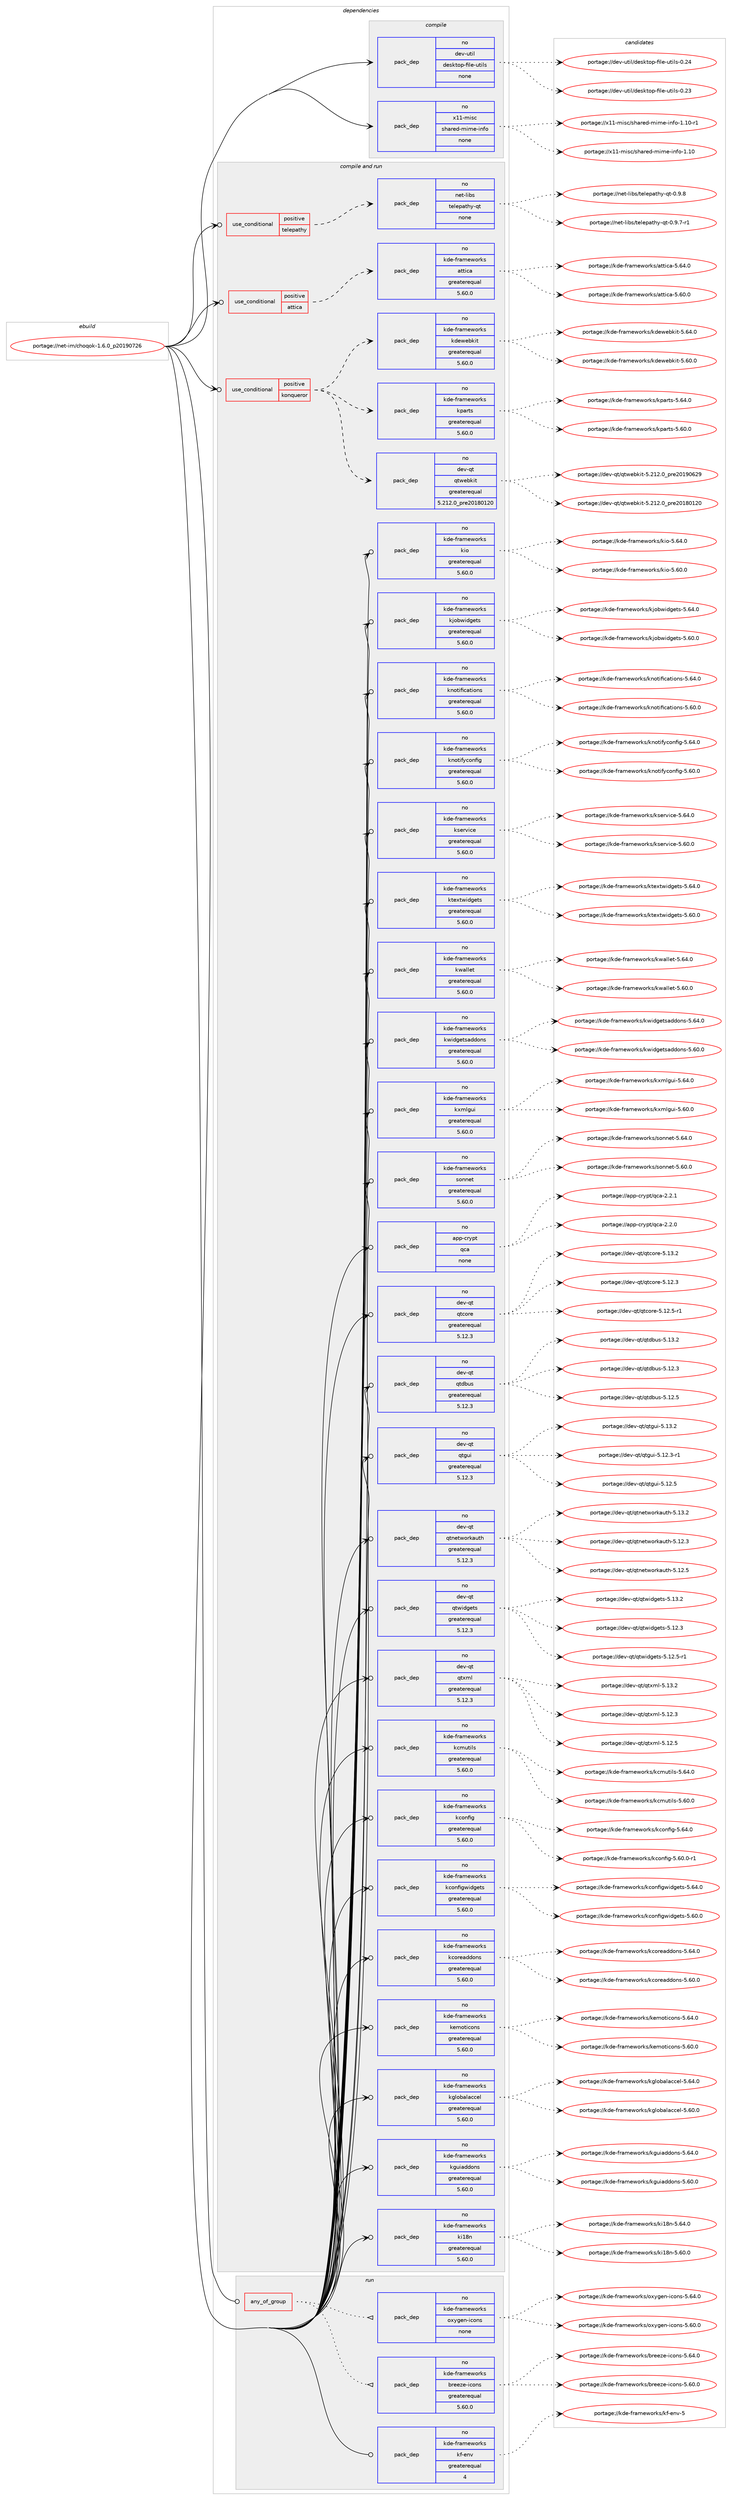 digraph prolog {

# *************
# Graph options
# *************

newrank=true;
concentrate=true;
compound=true;
graph [rankdir=LR,fontname=Helvetica,fontsize=10,ranksep=1.5];#, ranksep=2.5, nodesep=0.2];
edge  [arrowhead=vee];
node  [fontname=Helvetica,fontsize=10];

# **********
# The ebuild
# **********

subgraph cluster_leftcol {
color=gray;
rank=same;
label=<<i>ebuild</i>>;
id [label="portage://net-im/choqok-1.6.0_p20190726", color=red, width=4, href="../net-im/choqok-1.6.0_p20190726.svg"];
}

# ****************
# The dependencies
# ****************

subgraph cluster_midcol {
color=gray;
label=<<i>dependencies</i>>;
subgraph cluster_compile {
fillcolor="#eeeeee";
style=filled;
label=<<i>compile</i>>;
subgraph pack260062 {
dependency354614 [label=<<TABLE BORDER="0" CELLBORDER="1" CELLSPACING="0" CELLPADDING="4" WIDTH="220"><TR><TD ROWSPAN="6" CELLPADDING="30">pack_dep</TD></TR><TR><TD WIDTH="110">no</TD></TR><TR><TD>dev-util</TD></TR><TR><TD>desktop-file-utils</TD></TR><TR><TD>none</TD></TR><TR><TD></TD></TR></TABLE>>, shape=none, color=blue];
}
id:e -> dependency354614:w [weight=20,style="solid",arrowhead="vee"];
subgraph pack260063 {
dependency354615 [label=<<TABLE BORDER="0" CELLBORDER="1" CELLSPACING="0" CELLPADDING="4" WIDTH="220"><TR><TD ROWSPAN="6" CELLPADDING="30">pack_dep</TD></TR><TR><TD WIDTH="110">no</TD></TR><TR><TD>x11-misc</TD></TR><TR><TD>shared-mime-info</TD></TR><TR><TD>none</TD></TR><TR><TD></TD></TR></TABLE>>, shape=none, color=blue];
}
id:e -> dependency354615:w [weight=20,style="solid",arrowhead="vee"];
}
subgraph cluster_compileandrun {
fillcolor="#eeeeee";
style=filled;
label=<<i>compile and run</i>>;
subgraph cond88687 {
dependency354616 [label=<<TABLE BORDER="0" CELLBORDER="1" CELLSPACING="0" CELLPADDING="4"><TR><TD ROWSPAN="3" CELLPADDING="10">use_conditional</TD></TR><TR><TD>positive</TD></TR><TR><TD>attica</TD></TR></TABLE>>, shape=none, color=red];
subgraph pack260064 {
dependency354617 [label=<<TABLE BORDER="0" CELLBORDER="1" CELLSPACING="0" CELLPADDING="4" WIDTH="220"><TR><TD ROWSPAN="6" CELLPADDING="30">pack_dep</TD></TR><TR><TD WIDTH="110">no</TD></TR><TR><TD>kde-frameworks</TD></TR><TR><TD>attica</TD></TR><TR><TD>greaterequal</TD></TR><TR><TD>5.60.0</TD></TR></TABLE>>, shape=none, color=blue];
}
dependency354616:e -> dependency354617:w [weight=20,style="dashed",arrowhead="vee"];
}
id:e -> dependency354616:w [weight=20,style="solid",arrowhead="odotvee"];
subgraph cond88688 {
dependency354618 [label=<<TABLE BORDER="0" CELLBORDER="1" CELLSPACING="0" CELLPADDING="4"><TR><TD ROWSPAN="3" CELLPADDING="10">use_conditional</TD></TR><TR><TD>positive</TD></TR><TR><TD>konqueror</TD></TR></TABLE>>, shape=none, color=red];
subgraph pack260065 {
dependency354619 [label=<<TABLE BORDER="0" CELLBORDER="1" CELLSPACING="0" CELLPADDING="4" WIDTH="220"><TR><TD ROWSPAN="6" CELLPADDING="30">pack_dep</TD></TR><TR><TD WIDTH="110">no</TD></TR><TR><TD>kde-frameworks</TD></TR><TR><TD>kparts</TD></TR><TR><TD>greaterequal</TD></TR><TR><TD>5.60.0</TD></TR></TABLE>>, shape=none, color=blue];
}
dependency354618:e -> dependency354619:w [weight=20,style="dashed",arrowhead="vee"];
subgraph pack260066 {
dependency354620 [label=<<TABLE BORDER="0" CELLBORDER="1" CELLSPACING="0" CELLPADDING="4" WIDTH="220"><TR><TD ROWSPAN="6" CELLPADDING="30">pack_dep</TD></TR><TR><TD WIDTH="110">no</TD></TR><TR><TD>kde-frameworks</TD></TR><TR><TD>kdewebkit</TD></TR><TR><TD>greaterequal</TD></TR><TR><TD>5.60.0</TD></TR></TABLE>>, shape=none, color=blue];
}
dependency354618:e -> dependency354620:w [weight=20,style="dashed",arrowhead="vee"];
subgraph pack260067 {
dependency354621 [label=<<TABLE BORDER="0" CELLBORDER="1" CELLSPACING="0" CELLPADDING="4" WIDTH="220"><TR><TD ROWSPAN="6" CELLPADDING="30">pack_dep</TD></TR><TR><TD WIDTH="110">no</TD></TR><TR><TD>dev-qt</TD></TR><TR><TD>qtwebkit</TD></TR><TR><TD>greaterequal</TD></TR><TR><TD>5.212.0_pre20180120</TD></TR></TABLE>>, shape=none, color=blue];
}
dependency354618:e -> dependency354621:w [weight=20,style="dashed",arrowhead="vee"];
}
id:e -> dependency354618:w [weight=20,style="solid",arrowhead="odotvee"];
subgraph cond88689 {
dependency354622 [label=<<TABLE BORDER="0" CELLBORDER="1" CELLSPACING="0" CELLPADDING="4"><TR><TD ROWSPAN="3" CELLPADDING="10">use_conditional</TD></TR><TR><TD>positive</TD></TR><TR><TD>telepathy</TD></TR></TABLE>>, shape=none, color=red];
subgraph pack260068 {
dependency354623 [label=<<TABLE BORDER="0" CELLBORDER="1" CELLSPACING="0" CELLPADDING="4" WIDTH="220"><TR><TD ROWSPAN="6" CELLPADDING="30">pack_dep</TD></TR><TR><TD WIDTH="110">no</TD></TR><TR><TD>net-libs</TD></TR><TR><TD>telepathy-qt</TD></TR><TR><TD>none</TD></TR><TR><TD></TD></TR></TABLE>>, shape=none, color=blue];
}
dependency354622:e -> dependency354623:w [weight=20,style="dashed",arrowhead="vee"];
}
id:e -> dependency354622:w [weight=20,style="solid",arrowhead="odotvee"];
subgraph pack260069 {
dependency354624 [label=<<TABLE BORDER="0" CELLBORDER="1" CELLSPACING="0" CELLPADDING="4" WIDTH="220"><TR><TD ROWSPAN="6" CELLPADDING="30">pack_dep</TD></TR><TR><TD WIDTH="110">no</TD></TR><TR><TD>app-crypt</TD></TR><TR><TD>qca</TD></TR><TR><TD>none</TD></TR><TR><TD></TD></TR></TABLE>>, shape=none, color=blue];
}
id:e -> dependency354624:w [weight=20,style="solid",arrowhead="odotvee"];
subgraph pack260070 {
dependency354625 [label=<<TABLE BORDER="0" CELLBORDER="1" CELLSPACING="0" CELLPADDING="4" WIDTH="220"><TR><TD ROWSPAN="6" CELLPADDING="30">pack_dep</TD></TR><TR><TD WIDTH="110">no</TD></TR><TR><TD>dev-qt</TD></TR><TR><TD>qtcore</TD></TR><TR><TD>greaterequal</TD></TR><TR><TD>5.12.3</TD></TR></TABLE>>, shape=none, color=blue];
}
id:e -> dependency354625:w [weight=20,style="solid",arrowhead="odotvee"];
subgraph pack260071 {
dependency354626 [label=<<TABLE BORDER="0" CELLBORDER="1" CELLSPACING="0" CELLPADDING="4" WIDTH="220"><TR><TD ROWSPAN="6" CELLPADDING="30">pack_dep</TD></TR><TR><TD WIDTH="110">no</TD></TR><TR><TD>dev-qt</TD></TR><TR><TD>qtdbus</TD></TR><TR><TD>greaterequal</TD></TR><TR><TD>5.12.3</TD></TR></TABLE>>, shape=none, color=blue];
}
id:e -> dependency354626:w [weight=20,style="solid",arrowhead="odotvee"];
subgraph pack260072 {
dependency354627 [label=<<TABLE BORDER="0" CELLBORDER="1" CELLSPACING="0" CELLPADDING="4" WIDTH="220"><TR><TD ROWSPAN="6" CELLPADDING="30">pack_dep</TD></TR><TR><TD WIDTH="110">no</TD></TR><TR><TD>dev-qt</TD></TR><TR><TD>qtgui</TD></TR><TR><TD>greaterequal</TD></TR><TR><TD>5.12.3</TD></TR></TABLE>>, shape=none, color=blue];
}
id:e -> dependency354627:w [weight=20,style="solid",arrowhead="odotvee"];
subgraph pack260073 {
dependency354628 [label=<<TABLE BORDER="0" CELLBORDER="1" CELLSPACING="0" CELLPADDING="4" WIDTH="220"><TR><TD ROWSPAN="6" CELLPADDING="30">pack_dep</TD></TR><TR><TD WIDTH="110">no</TD></TR><TR><TD>dev-qt</TD></TR><TR><TD>qtnetworkauth</TD></TR><TR><TD>greaterequal</TD></TR><TR><TD>5.12.3</TD></TR></TABLE>>, shape=none, color=blue];
}
id:e -> dependency354628:w [weight=20,style="solid",arrowhead="odotvee"];
subgraph pack260074 {
dependency354629 [label=<<TABLE BORDER="0" CELLBORDER="1" CELLSPACING="0" CELLPADDING="4" WIDTH="220"><TR><TD ROWSPAN="6" CELLPADDING="30">pack_dep</TD></TR><TR><TD WIDTH="110">no</TD></TR><TR><TD>dev-qt</TD></TR><TR><TD>qtwidgets</TD></TR><TR><TD>greaterequal</TD></TR><TR><TD>5.12.3</TD></TR></TABLE>>, shape=none, color=blue];
}
id:e -> dependency354629:w [weight=20,style="solid",arrowhead="odotvee"];
subgraph pack260075 {
dependency354630 [label=<<TABLE BORDER="0" CELLBORDER="1" CELLSPACING="0" CELLPADDING="4" WIDTH="220"><TR><TD ROWSPAN="6" CELLPADDING="30">pack_dep</TD></TR><TR><TD WIDTH="110">no</TD></TR><TR><TD>dev-qt</TD></TR><TR><TD>qtxml</TD></TR><TR><TD>greaterequal</TD></TR><TR><TD>5.12.3</TD></TR></TABLE>>, shape=none, color=blue];
}
id:e -> dependency354630:w [weight=20,style="solid",arrowhead="odotvee"];
subgraph pack260076 {
dependency354631 [label=<<TABLE BORDER="0" CELLBORDER="1" CELLSPACING="0" CELLPADDING="4" WIDTH="220"><TR><TD ROWSPAN="6" CELLPADDING="30">pack_dep</TD></TR><TR><TD WIDTH="110">no</TD></TR><TR><TD>kde-frameworks</TD></TR><TR><TD>kcmutils</TD></TR><TR><TD>greaterequal</TD></TR><TR><TD>5.60.0</TD></TR></TABLE>>, shape=none, color=blue];
}
id:e -> dependency354631:w [weight=20,style="solid",arrowhead="odotvee"];
subgraph pack260077 {
dependency354632 [label=<<TABLE BORDER="0" CELLBORDER="1" CELLSPACING="0" CELLPADDING="4" WIDTH="220"><TR><TD ROWSPAN="6" CELLPADDING="30">pack_dep</TD></TR><TR><TD WIDTH="110">no</TD></TR><TR><TD>kde-frameworks</TD></TR><TR><TD>kconfig</TD></TR><TR><TD>greaterequal</TD></TR><TR><TD>5.60.0</TD></TR></TABLE>>, shape=none, color=blue];
}
id:e -> dependency354632:w [weight=20,style="solid",arrowhead="odotvee"];
subgraph pack260078 {
dependency354633 [label=<<TABLE BORDER="0" CELLBORDER="1" CELLSPACING="0" CELLPADDING="4" WIDTH="220"><TR><TD ROWSPAN="6" CELLPADDING="30">pack_dep</TD></TR><TR><TD WIDTH="110">no</TD></TR><TR><TD>kde-frameworks</TD></TR><TR><TD>kconfigwidgets</TD></TR><TR><TD>greaterequal</TD></TR><TR><TD>5.60.0</TD></TR></TABLE>>, shape=none, color=blue];
}
id:e -> dependency354633:w [weight=20,style="solid",arrowhead="odotvee"];
subgraph pack260079 {
dependency354634 [label=<<TABLE BORDER="0" CELLBORDER="1" CELLSPACING="0" CELLPADDING="4" WIDTH="220"><TR><TD ROWSPAN="6" CELLPADDING="30">pack_dep</TD></TR><TR><TD WIDTH="110">no</TD></TR><TR><TD>kde-frameworks</TD></TR><TR><TD>kcoreaddons</TD></TR><TR><TD>greaterequal</TD></TR><TR><TD>5.60.0</TD></TR></TABLE>>, shape=none, color=blue];
}
id:e -> dependency354634:w [weight=20,style="solid",arrowhead="odotvee"];
subgraph pack260080 {
dependency354635 [label=<<TABLE BORDER="0" CELLBORDER="1" CELLSPACING="0" CELLPADDING="4" WIDTH="220"><TR><TD ROWSPAN="6" CELLPADDING="30">pack_dep</TD></TR><TR><TD WIDTH="110">no</TD></TR><TR><TD>kde-frameworks</TD></TR><TR><TD>kemoticons</TD></TR><TR><TD>greaterequal</TD></TR><TR><TD>5.60.0</TD></TR></TABLE>>, shape=none, color=blue];
}
id:e -> dependency354635:w [weight=20,style="solid",arrowhead="odotvee"];
subgraph pack260081 {
dependency354636 [label=<<TABLE BORDER="0" CELLBORDER="1" CELLSPACING="0" CELLPADDING="4" WIDTH="220"><TR><TD ROWSPAN="6" CELLPADDING="30">pack_dep</TD></TR><TR><TD WIDTH="110">no</TD></TR><TR><TD>kde-frameworks</TD></TR><TR><TD>kglobalaccel</TD></TR><TR><TD>greaterequal</TD></TR><TR><TD>5.60.0</TD></TR></TABLE>>, shape=none, color=blue];
}
id:e -> dependency354636:w [weight=20,style="solid",arrowhead="odotvee"];
subgraph pack260082 {
dependency354637 [label=<<TABLE BORDER="0" CELLBORDER="1" CELLSPACING="0" CELLPADDING="4" WIDTH="220"><TR><TD ROWSPAN="6" CELLPADDING="30">pack_dep</TD></TR><TR><TD WIDTH="110">no</TD></TR><TR><TD>kde-frameworks</TD></TR><TR><TD>kguiaddons</TD></TR><TR><TD>greaterequal</TD></TR><TR><TD>5.60.0</TD></TR></TABLE>>, shape=none, color=blue];
}
id:e -> dependency354637:w [weight=20,style="solid",arrowhead="odotvee"];
subgraph pack260083 {
dependency354638 [label=<<TABLE BORDER="0" CELLBORDER="1" CELLSPACING="0" CELLPADDING="4" WIDTH="220"><TR><TD ROWSPAN="6" CELLPADDING="30">pack_dep</TD></TR><TR><TD WIDTH="110">no</TD></TR><TR><TD>kde-frameworks</TD></TR><TR><TD>ki18n</TD></TR><TR><TD>greaterequal</TD></TR><TR><TD>5.60.0</TD></TR></TABLE>>, shape=none, color=blue];
}
id:e -> dependency354638:w [weight=20,style="solid",arrowhead="odotvee"];
subgraph pack260084 {
dependency354639 [label=<<TABLE BORDER="0" CELLBORDER="1" CELLSPACING="0" CELLPADDING="4" WIDTH="220"><TR><TD ROWSPAN="6" CELLPADDING="30">pack_dep</TD></TR><TR><TD WIDTH="110">no</TD></TR><TR><TD>kde-frameworks</TD></TR><TR><TD>kio</TD></TR><TR><TD>greaterequal</TD></TR><TR><TD>5.60.0</TD></TR></TABLE>>, shape=none, color=blue];
}
id:e -> dependency354639:w [weight=20,style="solid",arrowhead="odotvee"];
subgraph pack260085 {
dependency354640 [label=<<TABLE BORDER="0" CELLBORDER="1" CELLSPACING="0" CELLPADDING="4" WIDTH="220"><TR><TD ROWSPAN="6" CELLPADDING="30">pack_dep</TD></TR><TR><TD WIDTH="110">no</TD></TR><TR><TD>kde-frameworks</TD></TR><TR><TD>kjobwidgets</TD></TR><TR><TD>greaterequal</TD></TR><TR><TD>5.60.0</TD></TR></TABLE>>, shape=none, color=blue];
}
id:e -> dependency354640:w [weight=20,style="solid",arrowhead="odotvee"];
subgraph pack260086 {
dependency354641 [label=<<TABLE BORDER="0" CELLBORDER="1" CELLSPACING="0" CELLPADDING="4" WIDTH="220"><TR><TD ROWSPAN="6" CELLPADDING="30">pack_dep</TD></TR><TR><TD WIDTH="110">no</TD></TR><TR><TD>kde-frameworks</TD></TR><TR><TD>knotifications</TD></TR><TR><TD>greaterequal</TD></TR><TR><TD>5.60.0</TD></TR></TABLE>>, shape=none, color=blue];
}
id:e -> dependency354641:w [weight=20,style="solid",arrowhead="odotvee"];
subgraph pack260087 {
dependency354642 [label=<<TABLE BORDER="0" CELLBORDER="1" CELLSPACING="0" CELLPADDING="4" WIDTH="220"><TR><TD ROWSPAN="6" CELLPADDING="30">pack_dep</TD></TR><TR><TD WIDTH="110">no</TD></TR><TR><TD>kde-frameworks</TD></TR><TR><TD>knotifyconfig</TD></TR><TR><TD>greaterequal</TD></TR><TR><TD>5.60.0</TD></TR></TABLE>>, shape=none, color=blue];
}
id:e -> dependency354642:w [weight=20,style="solid",arrowhead="odotvee"];
subgraph pack260088 {
dependency354643 [label=<<TABLE BORDER="0" CELLBORDER="1" CELLSPACING="0" CELLPADDING="4" WIDTH="220"><TR><TD ROWSPAN="6" CELLPADDING="30">pack_dep</TD></TR><TR><TD WIDTH="110">no</TD></TR><TR><TD>kde-frameworks</TD></TR><TR><TD>kservice</TD></TR><TR><TD>greaterequal</TD></TR><TR><TD>5.60.0</TD></TR></TABLE>>, shape=none, color=blue];
}
id:e -> dependency354643:w [weight=20,style="solid",arrowhead="odotvee"];
subgraph pack260089 {
dependency354644 [label=<<TABLE BORDER="0" CELLBORDER="1" CELLSPACING="0" CELLPADDING="4" WIDTH="220"><TR><TD ROWSPAN="6" CELLPADDING="30">pack_dep</TD></TR><TR><TD WIDTH="110">no</TD></TR><TR><TD>kde-frameworks</TD></TR><TR><TD>ktextwidgets</TD></TR><TR><TD>greaterequal</TD></TR><TR><TD>5.60.0</TD></TR></TABLE>>, shape=none, color=blue];
}
id:e -> dependency354644:w [weight=20,style="solid",arrowhead="odotvee"];
subgraph pack260090 {
dependency354645 [label=<<TABLE BORDER="0" CELLBORDER="1" CELLSPACING="0" CELLPADDING="4" WIDTH="220"><TR><TD ROWSPAN="6" CELLPADDING="30">pack_dep</TD></TR><TR><TD WIDTH="110">no</TD></TR><TR><TD>kde-frameworks</TD></TR><TR><TD>kwallet</TD></TR><TR><TD>greaterequal</TD></TR><TR><TD>5.60.0</TD></TR></TABLE>>, shape=none, color=blue];
}
id:e -> dependency354645:w [weight=20,style="solid",arrowhead="odotvee"];
subgraph pack260091 {
dependency354646 [label=<<TABLE BORDER="0" CELLBORDER="1" CELLSPACING="0" CELLPADDING="4" WIDTH="220"><TR><TD ROWSPAN="6" CELLPADDING="30">pack_dep</TD></TR><TR><TD WIDTH="110">no</TD></TR><TR><TD>kde-frameworks</TD></TR><TR><TD>kwidgetsaddons</TD></TR><TR><TD>greaterequal</TD></TR><TR><TD>5.60.0</TD></TR></TABLE>>, shape=none, color=blue];
}
id:e -> dependency354646:w [weight=20,style="solid",arrowhead="odotvee"];
subgraph pack260092 {
dependency354647 [label=<<TABLE BORDER="0" CELLBORDER="1" CELLSPACING="0" CELLPADDING="4" WIDTH="220"><TR><TD ROWSPAN="6" CELLPADDING="30">pack_dep</TD></TR><TR><TD WIDTH="110">no</TD></TR><TR><TD>kde-frameworks</TD></TR><TR><TD>kxmlgui</TD></TR><TR><TD>greaterequal</TD></TR><TR><TD>5.60.0</TD></TR></TABLE>>, shape=none, color=blue];
}
id:e -> dependency354647:w [weight=20,style="solid",arrowhead="odotvee"];
subgraph pack260093 {
dependency354648 [label=<<TABLE BORDER="0" CELLBORDER="1" CELLSPACING="0" CELLPADDING="4" WIDTH="220"><TR><TD ROWSPAN="6" CELLPADDING="30">pack_dep</TD></TR><TR><TD WIDTH="110">no</TD></TR><TR><TD>kde-frameworks</TD></TR><TR><TD>sonnet</TD></TR><TR><TD>greaterequal</TD></TR><TR><TD>5.60.0</TD></TR></TABLE>>, shape=none, color=blue];
}
id:e -> dependency354648:w [weight=20,style="solid",arrowhead="odotvee"];
}
subgraph cluster_run {
fillcolor="#eeeeee";
style=filled;
label=<<i>run</i>>;
subgraph any5719 {
dependency354649 [label=<<TABLE BORDER="0" CELLBORDER="1" CELLSPACING="0" CELLPADDING="4"><TR><TD CELLPADDING="10">any_of_group</TD></TR></TABLE>>, shape=none, color=red];subgraph pack260094 {
dependency354650 [label=<<TABLE BORDER="0" CELLBORDER="1" CELLSPACING="0" CELLPADDING="4" WIDTH="220"><TR><TD ROWSPAN="6" CELLPADDING="30">pack_dep</TD></TR><TR><TD WIDTH="110">no</TD></TR><TR><TD>kde-frameworks</TD></TR><TR><TD>breeze-icons</TD></TR><TR><TD>greaterequal</TD></TR><TR><TD>5.60.0</TD></TR></TABLE>>, shape=none, color=blue];
}
dependency354649:e -> dependency354650:w [weight=20,style="dotted",arrowhead="oinv"];
subgraph pack260095 {
dependency354651 [label=<<TABLE BORDER="0" CELLBORDER="1" CELLSPACING="0" CELLPADDING="4" WIDTH="220"><TR><TD ROWSPAN="6" CELLPADDING="30">pack_dep</TD></TR><TR><TD WIDTH="110">no</TD></TR><TR><TD>kde-frameworks</TD></TR><TR><TD>oxygen-icons</TD></TR><TR><TD>none</TD></TR><TR><TD></TD></TR></TABLE>>, shape=none, color=blue];
}
dependency354649:e -> dependency354651:w [weight=20,style="dotted",arrowhead="oinv"];
}
id:e -> dependency354649:w [weight=20,style="solid",arrowhead="odot"];
subgraph pack260096 {
dependency354652 [label=<<TABLE BORDER="0" CELLBORDER="1" CELLSPACING="0" CELLPADDING="4" WIDTH="220"><TR><TD ROWSPAN="6" CELLPADDING="30">pack_dep</TD></TR><TR><TD WIDTH="110">no</TD></TR><TR><TD>kde-frameworks</TD></TR><TR><TD>kf-env</TD></TR><TR><TD>greaterequal</TD></TR><TR><TD>4</TD></TR></TABLE>>, shape=none, color=blue];
}
id:e -> dependency354652:w [weight=20,style="solid",arrowhead="odot"];
}
}

# **************
# The candidates
# **************

subgraph cluster_choices {
rank=same;
color=gray;
label=<<i>candidates</i>>;

subgraph choice260062 {
color=black;
nodesep=1;
choiceportage100101118451171161051084710010111510711611111245102105108101451171161051081154548465051 [label="portage://dev-util/desktop-file-utils-0.23", color=red, width=4,href="../dev-util/desktop-file-utils-0.23.svg"];
choiceportage100101118451171161051084710010111510711611111245102105108101451171161051081154548465052 [label="portage://dev-util/desktop-file-utils-0.24", color=red, width=4,href="../dev-util/desktop-file-utils-0.24.svg"];
dependency354614:e -> choiceportage100101118451171161051084710010111510711611111245102105108101451171161051081154548465051:w [style=dotted,weight="100"];
dependency354614:e -> choiceportage100101118451171161051084710010111510711611111245102105108101451171161051081154548465052:w [style=dotted,weight="100"];
}
subgraph choice260063 {
color=black;
nodesep=1;
choiceportage12049494510910511599471151049711410110045109105109101451051101021114549464948 [label="portage://x11-misc/shared-mime-info-1.10", color=red, width=4,href="../x11-misc/shared-mime-info-1.10.svg"];
choiceportage120494945109105115994711510497114101100451091051091014510511010211145494649484511449 [label="portage://x11-misc/shared-mime-info-1.10-r1", color=red, width=4,href="../x11-misc/shared-mime-info-1.10-r1.svg"];
dependency354615:e -> choiceportage12049494510910511599471151049711410110045109105109101451051101021114549464948:w [style=dotted,weight="100"];
dependency354615:e -> choiceportage120494945109105115994711510497114101100451091051091014510511010211145494649484511449:w [style=dotted,weight="100"];
}
subgraph choice260064 {
color=black;
nodesep=1;
choiceportage10710010145102114971091011191111141071154797116116105999745534654484648 [label="portage://kde-frameworks/attica-5.60.0", color=red, width=4,href="../kde-frameworks/attica-5.60.0.svg"];
choiceportage10710010145102114971091011191111141071154797116116105999745534654524648 [label="portage://kde-frameworks/attica-5.64.0", color=red, width=4,href="../kde-frameworks/attica-5.64.0.svg"];
dependency354617:e -> choiceportage10710010145102114971091011191111141071154797116116105999745534654484648:w [style=dotted,weight="100"];
dependency354617:e -> choiceportage10710010145102114971091011191111141071154797116116105999745534654524648:w [style=dotted,weight="100"];
}
subgraph choice260065 {
color=black;
nodesep=1;
choiceportage1071001014510211497109101119111114107115471071129711411611545534654484648 [label="portage://kde-frameworks/kparts-5.60.0", color=red, width=4,href="../kde-frameworks/kparts-5.60.0.svg"];
choiceportage1071001014510211497109101119111114107115471071129711411611545534654524648 [label="portage://kde-frameworks/kparts-5.64.0", color=red, width=4,href="../kde-frameworks/kparts-5.64.0.svg"];
dependency354619:e -> choiceportage1071001014510211497109101119111114107115471071129711411611545534654484648:w [style=dotted,weight="100"];
dependency354619:e -> choiceportage1071001014510211497109101119111114107115471071129711411611545534654524648:w [style=dotted,weight="100"];
}
subgraph choice260066 {
color=black;
nodesep=1;
choiceportage1071001014510211497109101119111114107115471071001011191019810710511645534654484648 [label="portage://kde-frameworks/kdewebkit-5.60.0", color=red, width=4,href="../kde-frameworks/kdewebkit-5.60.0.svg"];
choiceportage1071001014510211497109101119111114107115471071001011191019810710511645534654524648 [label="portage://kde-frameworks/kdewebkit-5.64.0", color=red, width=4,href="../kde-frameworks/kdewebkit-5.64.0.svg"];
dependency354620:e -> choiceportage1071001014510211497109101119111114107115471071001011191019810710511645534654484648:w [style=dotted,weight="100"];
dependency354620:e -> choiceportage1071001014510211497109101119111114107115471071001011191019810710511645534654524648:w [style=dotted,weight="100"];
}
subgraph choice260067 {
color=black;
nodesep=1;
choiceportage1001011184511311647113116119101981071051164553465049504648951121141015048495648495048 [label="portage://dev-qt/qtwebkit-5.212.0_pre20180120", color=red, width=4,href="../dev-qt/qtwebkit-5.212.0_pre20180120.svg"];
choiceportage1001011184511311647113116119101981071051164553465049504648951121141015048495748545057 [label="portage://dev-qt/qtwebkit-5.212.0_pre20190629", color=red, width=4,href="../dev-qt/qtwebkit-5.212.0_pre20190629.svg"];
dependency354621:e -> choiceportage1001011184511311647113116119101981071051164553465049504648951121141015048495648495048:w [style=dotted,weight="100"];
dependency354621:e -> choiceportage1001011184511311647113116119101981071051164553465049504648951121141015048495748545057:w [style=dotted,weight="100"];
}
subgraph choice260068 {
color=black;
nodesep=1;
choiceportage11010111645108105981154711610110810111297116104121451131164548465746554511449 [label="portage://net-libs/telepathy-qt-0.9.7-r1", color=red, width=4,href="../net-libs/telepathy-qt-0.9.7-r1.svg"];
choiceportage1101011164510810598115471161011081011129711610412145113116454846574656 [label="portage://net-libs/telepathy-qt-0.9.8", color=red, width=4,href="../net-libs/telepathy-qt-0.9.8.svg"];
dependency354623:e -> choiceportage11010111645108105981154711610110810111297116104121451131164548465746554511449:w [style=dotted,weight="100"];
dependency354623:e -> choiceportage1101011164510810598115471161011081011129711610412145113116454846574656:w [style=dotted,weight="100"];
}
subgraph choice260069 {
color=black;
nodesep=1;
choiceportage971121124599114121112116471139997455046504648 [label="portage://app-crypt/qca-2.2.0", color=red, width=4,href="../app-crypt/qca-2.2.0.svg"];
choiceportage971121124599114121112116471139997455046504649 [label="portage://app-crypt/qca-2.2.1", color=red, width=4,href="../app-crypt/qca-2.2.1.svg"];
dependency354624:e -> choiceportage971121124599114121112116471139997455046504648:w [style=dotted,weight="100"];
dependency354624:e -> choiceportage971121124599114121112116471139997455046504649:w [style=dotted,weight="100"];
}
subgraph choice260070 {
color=black;
nodesep=1;
choiceportage10010111845113116471131169911111410145534649504651 [label="portage://dev-qt/qtcore-5.12.3", color=red, width=4,href="../dev-qt/qtcore-5.12.3.svg"];
choiceportage100101118451131164711311699111114101455346495046534511449 [label="portage://dev-qt/qtcore-5.12.5-r1", color=red, width=4,href="../dev-qt/qtcore-5.12.5-r1.svg"];
choiceportage10010111845113116471131169911111410145534649514650 [label="portage://dev-qt/qtcore-5.13.2", color=red, width=4,href="../dev-qt/qtcore-5.13.2.svg"];
dependency354625:e -> choiceportage10010111845113116471131169911111410145534649504651:w [style=dotted,weight="100"];
dependency354625:e -> choiceportage100101118451131164711311699111114101455346495046534511449:w [style=dotted,weight="100"];
dependency354625:e -> choiceportage10010111845113116471131169911111410145534649514650:w [style=dotted,weight="100"];
}
subgraph choice260071 {
color=black;
nodesep=1;
choiceportage10010111845113116471131161009811711545534649504651 [label="portage://dev-qt/qtdbus-5.12.3", color=red, width=4,href="../dev-qt/qtdbus-5.12.3.svg"];
choiceportage10010111845113116471131161009811711545534649504653 [label="portage://dev-qt/qtdbus-5.12.5", color=red, width=4,href="../dev-qt/qtdbus-5.12.5.svg"];
choiceportage10010111845113116471131161009811711545534649514650 [label="portage://dev-qt/qtdbus-5.13.2", color=red, width=4,href="../dev-qt/qtdbus-5.13.2.svg"];
dependency354626:e -> choiceportage10010111845113116471131161009811711545534649504651:w [style=dotted,weight="100"];
dependency354626:e -> choiceportage10010111845113116471131161009811711545534649504653:w [style=dotted,weight="100"];
dependency354626:e -> choiceportage10010111845113116471131161009811711545534649514650:w [style=dotted,weight="100"];
}
subgraph choice260072 {
color=black;
nodesep=1;
choiceportage1001011184511311647113116103117105455346495046514511449 [label="portage://dev-qt/qtgui-5.12.3-r1", color=red, width=4,href="../dev-qt/qtgui-5.12.3-r1.svg"];
choiceportage100101118451131164711311610311710545534649504653 [label="portage://dev-qt/qtgui-5.12.5", color=red, width=4,href="../dev-qt/qtgui-5.12.5.svg"];
choiceportage100101118451131164711311610311710545534649514650 [label="portage://dev-qt/qtgui-5.13.2", color=red, width=4,href="../dev-qt/qtgui-5.13.2.svg"];
dependency354627:e -> choiceportage1001011184511311647113116103117105455346495046514511449:w [style=dotted,weight="100"];
dependency354627:e -> choiceportage100101118451131164711311610311710545534649504653:w [style=dotted,weight="100"];
dependency354627:e -> choiceportage100101118451131164711311610311710545534649514650:w [style=dotted,weight="100"];
}
subgraph choice260073 {
color=black;
nodesep=1;
choiceportage10010111845113116471131161101011161191111141079711711610445534649504651 [label="portage://dev-qt/qtnetworkauth-5.12.3", color=red, width=4,href="../dev-qt/qtnetworkauth-5.12.3.svg"];
choiceportage10010111845113116471131161101011161191111141079711711610445534649504653 [label="portage://dev-qt/qtnetworkauth-5.12.5", color=red, width=4,href="../dev-qt/qtnetworkauth-5.12.5.svg"];
choiceportage10010111845113116471131161101011161191111141079711711610445534649514650 [label="portage://dev-qt/qtnetworkauth-5.13.2", color=red, width=4,href="../dev-qt/qtnetworkauth-5.13.2.svg"];
dependency354628:e -> choiceportage10010111845113116471131161101011161191111141079711711610445534649504651:w [style=dotted,weight="100"];
dependency354628:e -> choiceportage10010111845113116471131161101011161191111141079711711610445534649504653:w [style=dotted,weight="100"];
dependency354628:e -> choiceportage10010111845113116471131161101011161191111141079711711610445534649514650:w [style=dotted,weight="100"];
}
subgraph choice260074 {
color=black;
nodesep=1;
choiceportage100101118451131164711311611910510010310111611545534649504651 [label="portage://dev-qt/qtwidgets-5.12.3", color=red, width=4,href="../dev-qt/qtwidgets-5.12.3.svg"];
choiceportage1001011184511311647113116119105100103101116115455346495046534511449 [label="portage://dev-qt/qtwidgets-5.12.5-r1", color=red, width=4,href="../dev-qt/qtwidgets-5.12.5-r1.svg"];
choiceportage100101118451131164711311611910510010310111611545534649514650 [label="portage://dev-qt/qtwidgets-5.13.2", color=red, width=4,href="../dev-qt/qtwidgets-5.13.2.svg"];
dependency354629:e -> choiceportage100101118451131164711311611910510010310111611545534649504651:w [style=dotted,weight="100"];
dependency354629:e -> choiceportage1001011184511311647113116119105100103101116115455346495046534511449:w [style=dotted,weight="100"];
dependency354629:e -> choiceportage100101118451131164711311611910510010310111611545534649514650:w [style=dotted,weight="100"];
}
subgraph choice260075 {
color=black;
nodesep=1;
choiceportage100101118451131164711311612010910845534649504651 [label="portage://dev-qt/qtxml-5.12.3", color=red, width=4,href="../dev-qt/qtxml-5.12.3.svg"];
choiceportage100101118451131164711311612010910845534649504653 [label="portage://dev-qt/qtxml-5.12.5", color=red, width=4,href="../dev-qt/qtxml-5.12.5.svg"];
choiceportage100101118451131164711311612010910845534649514650 [label="portage://dev-qt/qtxml-5.13.2", color=red, width=4,href="../dev-qt/qtxml-5.13.2.svg"];
dependency354630:e -> choiceportage100101118451131164711311612010910845534649504651:w [style=dotted,weight="100"];
dependency354630:e -> choiceportage100101118451131164711311612010910845534649504653:w [style=dotted,weight="100"];
dependency354630:e -> choiceportage100101118451131164711311612010910845534649514650:w [style=dotted,weight="100"];
}
subgraph choice260076 {
color=black;
nodesep=1;
choiceportage1071001014510211497109101119111114107115471079910911711610510811545534654484648 [label="portage://kde-frameworks/kcmutils-5.60.0", color=red, width=4,href="../kde-frameworks/kcmutils-5.60.0.svg"];
choiceportage1071001014510211497109101119111114107115471079910911711610510811545534654524648 [label="portage://kde-frameworks/kcmutils-5.64.0", color=red, width=4,href="../kde-frameworks/kcmutils-5.64.0.svg"];
dependency354631:e -> choiceportage1071001014510211497109101119111114107115471079910911711610510811545534654484648:w [style=dotted,weight="100"];
dependency354631:e -> choiceportage1071001014510211497109101119111114107115471079910911711610510811545534654524648:w [style=dotted,weight="100"];
}
subgraph choice260077 {
color=black;
nodesep=1;
choiceportage10710010145102114971091011191111141071154710799111110102105103455346544846484511449 [label="portage://kde-frameworks/kconfig-5.60.0-r1", color=red, width=4,href="../kde-frameworks/kconfig-5.60.0-r1.svg"];
choiceportage1071001014510211497109101119111114107115471079911111010210510345534654524648 [label="portage://kde-frameworks/kconfig-5.64.0", color=red, width=4,href="../kde-frameworks/kconfig-5.64.0.svg"];
dependency354632:e -> choiceportage10710010145102114971091011191111141071154710799111110102105103455346544846484511449:w [style=dotted,weight="100"];
dependency354632:e -> choiceportage1071001014510211497109101119111114107115471079911111010210510345534654524648:w [style=dotted,weight="100"];
}
subgraph choice260078 {
color=black;
nodesep=1;
choiceportage1071001014510211497109101119111114107115471079911111010210510311910510010310111611545534654484648 [label="portage://kde-frameworks/kconfigwidgets-5.60.0", color=red, width=4,href="../kde-frameworks/kconfigwidgets-5.60.0.svg"];
choiceportage1071001014510211497109101119111114107115471079911111010210510311910510010310111611545534654524648 [label="portage://kde-frameworks/kconfigwidgets-5.64.0", color=red, width=4,href="../kde-frameworks/kconfigwidgets-5.64.0.svg"];
dependency354633:e -> choiceportage1071001014510211497109101119111114107115471079911111010210510311910510010310111611545534654484648:w [style=dotted,weight="100"];
dependency354633:e -> choiceportage1071001014510211497109101119111114107115471079911111010210510311910510010310111611545534654524648:w [style=dotted,weight="100"];
}
subgraph choice260079 {
color=black;
nodesep=1;
choiceportage107100101451021149710910111911111410711547107991111141019710010011111011545534654484648 [label="portage://kde-frameworks/kcoreaddons-5.60.0", color=red, width=4,href="../kde-frameworks/kcoreaddons-5.60.0.svg"];
choiceportage107100101451021149710910111911111410711547107991111141019710010011111011545534654524648 [label="portage://kde-frameworks/kcoreaddons-5.64.0", color=red, width=4,href="../kde-frameworks/kcoreaddons-5.64.0.svg"];
dependency354634:e -> choiceportage107100101451021149710910111911111410711547107991111141019710010011111011545534654484648:w [style=dotted,weight="100"];
dependency354634:e -> choiceportage107100101451021149710910111911111410711547107991111141019710010011111011545534654524648:w [style=dotted,weight="100"];
}
subgraph choice260080 {
color=black;
nodesep=1;
choiceportage1071001014510211497109101119111114107115471071011091111161059911111011545534654484648 [label="portage://kde-frameworks/kemoticons-5.60.0", color=red, width=4,href="../kde-frameworks/kemoticons-5.60.0.svg"];
choiceportage1071001014510211497109101119111114107115471071011091111161059911111011545534654524648 [label="portage://kde-frameworks/kemoticons-5.64.0", color=red, width=4,href="../kde-frameworks/kemoticons-5.64.0.svg"];
dependency354635:e -> choiceportage1071001014510211497109101119111114107115471071011091111161059911111011545534654484648:w [style=dotted,weight="100"];
dependency354635:e -> choiceportage1071001014510211497109101119111114107115471071011091111161059911111011545534654524648:w [style=dotted,weight="100"];
}
subgraph choice260081 {
color=black;
nodesep=1;
choiceportage107100101451021149710910111911111410711547107103108111989710897999910110845534654484648 [label="portage://kde-frameworks/kglobalaccel-5.60.0", color=red, width=4,href="../kde-frameworks/kglobalaccel-5.60.0.svg"];
choiceportage107100101451021149710910111911111410711547107103108111989710897999910110845534654524648 [label="portage://kde-frameworks/kglobalaccel-5.64.0", color=red, width=4,href="../kde-frameworks/kglobalaccel-5.64.0.svg"];
dependency354636:e -> choiceportage107100101451021149710910111911111410711547107103108111989710897999910110845534654484648:w [style=dotted,weight="100"];
dependency354636:e -> choiceportage107100101451021149710910111911111410711547107103108111989710897999910110845534654524648:w [style=dotted,weight="100"];
}
subgraph choice260082 {
color=black;
nodesep=1;
choiceportage1071001014510211497109101119111114107115471071031171059710010011111011545534654484648 [label="portage://kde-frameworks/kguiaddons-5.60.0", color=red, width=4,href="../kde-frameworks/kguiaddons-5.60.0.svg"];
choiceportage1071001014510211497109101119111114107115471071031171059710010011111011545534654524648 [label="portage://kde-frameworks/kguiaddons-5.64.0", color=red, width=4,href="../kde-frameworks/kguiaddons-5.64.0.svg"];
dependency354637:e -> choiceportage1071001014510211497109101119111114107115471071031171059710010011111011545534654484648:w [style=dotted,weight="100"];
dependency354637:e -> choiceportage1071001014510211497109101119111114107115471071031171059710010011111011545534654524648:w [style=dotted,weight="100"];
}
subgraph choice260083 {
color=black;
nodesep=1;
choiceportage107100101451021149710910111911111410711547107105495611045534654484648 [label="portage://kde-frameworks/ki18n-5.60.0", color=red, width=4,href="../kde-frameworks/ki18n-5.60.0.svg"];
choiceportage107100101451021149710910111911111410711547107105495611045534654524648 [label="portage://kde-frameworks/ki18n-5.64.0", color=red, width=4,href="../kde-frameworks/ki18n-5.64.0.svg"];
dependency354638:e -> choiceportage107100101451021149710910111911111410711547107105495611045534654484648:w [style=dotted,weight="100"];
dependency354638:e -> choiceportage107100101451021149710910111911111410711547107105495611045534654524648:w [style=dotted,weight="100"];
}
subgraph choice260084 {
color=black;
nodesep=1;
choiceportage10710010145102114971091011191111141071154710710511145534654484648 [label="portage://kde-frameworks/kio-5.60.0", color=red, width=4,href="../kde-frameworks/kio-5.60.0.svg"];
choiceportage10710010145102114971091011191111141071154710710511145534654524648 [label="portage://kde-frameworks/kio-5.64.0", color=red, width=4,href="../kde-frameworks/kio-5.64.0.svg"];
dependency354639:e -> choiceportage10710010145102114971091011191111141071154710710511145534654484648:w [style=dotted,weight="100"];
dependency354639:e -> choiceportage10710010145102114971091011191111141071154710710511145534654524648:w [style=dotted,weight="100"];
}
subgraph choice260085 {
color=black;
nodesep=1;
choiceportage1071001014510211497109101119111114107115471071061119811910510010310111611545534654484648 [label="portage://kde-frameworks/kjobwidgets-5.60.0", color=red, width=4,href="../kde-frameworks/kjobwidgets-5.60.0.svg"];
choiceportage1071001014510211497109101119111114107115471071061119811910510010310111611545534654524648 [label="portage://kde-frameworks/kjobwidgets-5.64.0", color=red, width=4,href="../kde-frameworks/kjobwidgets-5.64.0.svg"];
dependency354640:e -> choiceportage1071001014510211497109101119111114107115471071061119811910510010310111611545534654484648:w [style=dotted,weight="100"];
dependency354640:e -> choiceportage1071001014510211497109101119111114107115471071061119811910510010310111611545534654524648:w [style=dotted,weight="100"];
}
subgraph choice260086 {
color=black;
nodesep=1;
choiceportage107100101451021149710910111911111410711547107110111116105102105999711610511111011545534654484648 [label="portage://kde-frameworks/knotifications-5.60.0", color=red, width=4,href="../kde-frameworks/knotifications-5.60.0.svg"];
choiceportage107100101451021149710910111911111410711547107110111116105102105999711610511111011545534654524648 [label="portage://kde-frameworks/knotifications-5.64.0", color=red, width=4,href="../kde-frameworks/knotifications-5.64.0.svg"];
dependency354641:e -> choiceportage107100101451021149710910111911111410711547107110111116105102105999711610511111011545534654484648:w [style=dotted,weight="100"];
dependency354641:e -> choiceportage107100101451021149710910111911111410711547107110111116105102105999711610511111011545534654524648:w [style=dotted,weight="100"];
}
subgraph choice260087 {
color=black;
nodesep=1;
choiceportage1071001014510211497109101119111114107115471071101111161051021219911111010210510345534654484648 [label="portage://kde-frameworks/knotifyconfig-5.60.0", color=red, width=4,href="../kde-frameworks/knotifyconfig-5.60.0.svg"];
choiceportage1071001014510211497109101119111114107115471071101111161051021219911111010210510345534654524648 [label="portage://kde-frameworks/knotifyconfig-5.64.0", color=red, width=4,href="../kde-frameworks/knotifyconfig-5.64.0.svg"];
dependency354642:e -> choiceportage1071001014510211497109101119111114107115471071101111161051021219911111010210510345534654484648:w [style=dotted,weight="100"];
dependency354642:e -> choiceportage1071001014510211497109101119111114107115471071101111161051021219911111010210510345534654524648:w [style=dotted,weight="100"];
}
subgraph choice260088 {
color=black;
nodesep=1;
choiceportage1071001014510211497109101119111114107115471071151011141181059910145534654484648 [label="portage://kde-frameworks/kservice-5.60.0", color=red, width=4,href="../kde-frameworks/kservice-5.60.0.svg"];
choiceportage1071001014510211497109101119111114107115471071151011141181059910145534654524648 [label="portage://kde-frameworks/kservice-5.64.0", color=red, width=4,href="../kde-frameworks/kservice-5.64.0.svg"];
dependency354643:e -> choiceportage1071001014510211497109101119111114107115471071151011141181059910145534654484648:w [style=dotted,weight="100"];
dependency354643:e -> choiceportage1071001014510211497109101119111114107115471071151011141181059910145534654524648:w [style=dotted,weight="100"];
}
subgraph choice260089 {
color=black;
nodesep=1;
choiceportage10710010145102114971091011191111141071154710711610112011611910510010310111611545534654484648 [label="portage://kde-frameworks/ktextwidgets-5.60.0", color=red, width=4,href="../kde-frameworks/ktextwidgets-5.60.0.svg"];
choiceportage10710010145102114971091011191111141071154710711610112011611910510010310111611545534654524648 [label="portage://kde-frameworks/ktextwidgets-5.64.0", color=red, width=4,href="../kde-frameworks/ktextwidgets-5.64.0.svg"];
dependency354644:e -> choiceportage10710010145102114971091011191111141071154710711610112011611910510010310111611545534654484648:w [style=dotted,weight="100"];
dependency354644:e -> choiceportage10710010145102114971091011191111141071154710711610112011611910510010310111611545534654524648:w [style=dotted,weight="100"];
}
subgraph choice260090 {
color=black;
nodesep=1;
choiceportage1071001014510211497109101119111114107115471071199710810810111645534654484648 [label="portage://kde-frameworks/kwallet-5.60.0", color=red, width=4,href="../kde-frameworks/kwallet-5.60.0.svg"];
choiceportage1071001014510211497109101119111114107115471071199710810810111645534654524648 [label="portage://kde-frameworks/kwallet-5.64.0", color=red, width=4,href="../kde-frameworks/kwallet-5.64.0.svg"];
dependency354645:e -> choiceportage1071001014510211497109101119111114107115471071199710810810111645534654484648:w [style=dotted,weight="100"];
dependency354645:e -> choiceportage1071001014510211497109101119111114107115471071199710810810111645534654524648:w [style=dotted,weight="100"];
}
subgraph choice260091 {
color=black;
nodesep=1;
choiceportage1071001014510211497109101119111114107115471071191051001031011161159710010011111011545534654484648 [label="portage://kde-frameworks/kwidgetsaddons-5.60.0", color=red, width=4,href="../kde-frameworks/kwidgetsaddons-5.60.0.svg"];
choiceportage1071001014510211497109101119111114107115471071191051001031011161159710010011111011545534654524648 [label="portage://kde-frameworks/kwidgetsaddons-5.64.0", color=red, width=4,href="../kde-frameworks/kwidgetsaddons-5.64.0.svg"];
dependency354646:e -> choiceportage1071001014510211497109101119111114107115471071191051001031011161159710010011111011545534654484648:w [style=dotted,weight="100"];
dependency354646:e -> choiceportage1071001014510211497109101119111114107115471071191051001031011161159710010011111011545534654524648:w [style=dotted,weight="100"];
}
subgraph choice260092 {
color=black;
nodesep=1;
choiceportage10710010145102114971091011191111141071154710712010910810311710545534654484648 [label="portage://kde-frameworks/kxmlgui-5.60.0", color=red, width=4,href="../kde-frameworks/kxmlgui-5.60.0.svg"];
choiceportage10710010145102114971091011191111141071154710712010910810311710545534654524648 [label="portage://kde-frameworks/kxmlgui-5.64.0", color=red, width=4,href="../kde-frameworks/kxmlgui-5.64.0.svg"];
dependency354647:e -> choiceportage10710010145102114971091011191111141071154710712010910810311710545534654484648:w [style=dotted,weight="100"];
dependency354647:e -> choiceportage10710010145102114971091011191111141071154710712010910810311710545534654524648:w [style=dotted,weight="100"];
}
subgraph choice260093 {
color=black;
nodesep=1;
choiceportage10710010145102114971091011191111141071154711511111011010111645534654484648 [label="portage://kde-frameworks/sonnet-5.60.0", color=red, width=4,href="../kde-frameworks/sonnet-5.60.0.svg"];
choiceportage10710010145102114971091011191111141071154711511111011010111645534654524648 [label="portage://kde-frameworks/sonnet-5.64.0", color=red, width=4,href="../kde-frameworks/sonnet-5.64.0.svg"];
dependency354648:e -> choiceportage10710010145102114971091011191111141071154711511111011010111645534654484648:w [style=dotted,weight="100"];
dependency354648:e -> choiceportage10710010145102114971091011191111141071154711511111011010111645534654524648:w [style=dotted,weight="100"];
}
subgraph choice260094 {
color=black;
nodesep=1;
choiceportage10710010145102114971091011191111141071154798114101101122101451059911111011545534654484648 [label="portage://kde-frameworks/breeze-icons-5.60.0", color=red, width=4,href="../kde-frameworks/breeze-icons-5.60.0.svg"];
choiceportage10710010145102114971091011191111141071154798114101101122101451059911111011545534654524648 [label="portage://kde-frameworks/breeze-icons-5.64.0", color=red, width=4,href="../kde-frameworks/breeze-icons-5.64.0.svg"];
dependency354650:e -> choiceportage10710010145102114971091011191111141071154798114101101122101451059911111011545534654484648:w [style=dotted,weight="100"];
dependency354650:e -> choiceportage10710010145102114971091011191111141071154798114101101122101451059911111011545534654524648:w [style=dotted,weight="100"];
}
subgraph choice260095 {
color=black;
nodesep=1;
choiceportage107100101451021149710910111911111410711547111120121103101110451059911111011545534654484648 [label="portage://kde-frameworks/oxygen-icons-5.60.0", color=red, width=4,href="../kde-frameworks/oxygen-icons-5.60.0.svg"];
choiceportage107100101451021149710910111911111410711547111120121103101110451059911111011545534654524648 [label="portage://kde-frameworks/oxygen-icons-5.64.0", color=red, width=4,href="../kde-frameworks/oxygen-icons-5.64.0.svg"];
dependency354651:e -> choiceportage107100101451021149710910111911111410711547111120121103101110451059911111011545534654484648:w [style=dotted,weight="100"];
dependency354651:e -> choiceportage107100101451021149710910111911111410711547111120121103101110451059911111011545534654524648:w [style=dotted,weight="100"];
}
subgraph choice260096 {
color=black;
nodesep=1;
choiceportage107100101451021149710910111911111410711547107102451011101184553 [label="portage://kde-frameworks/kf-env-5", color=red, width=4,href="../kde-frameworks/kf-env-5.svg"];
dependency354652:e -> choiceportage107100101451021149710910111911111410711547107102451011101184553:w [style=dotted,weight="100"];
}
}

}
